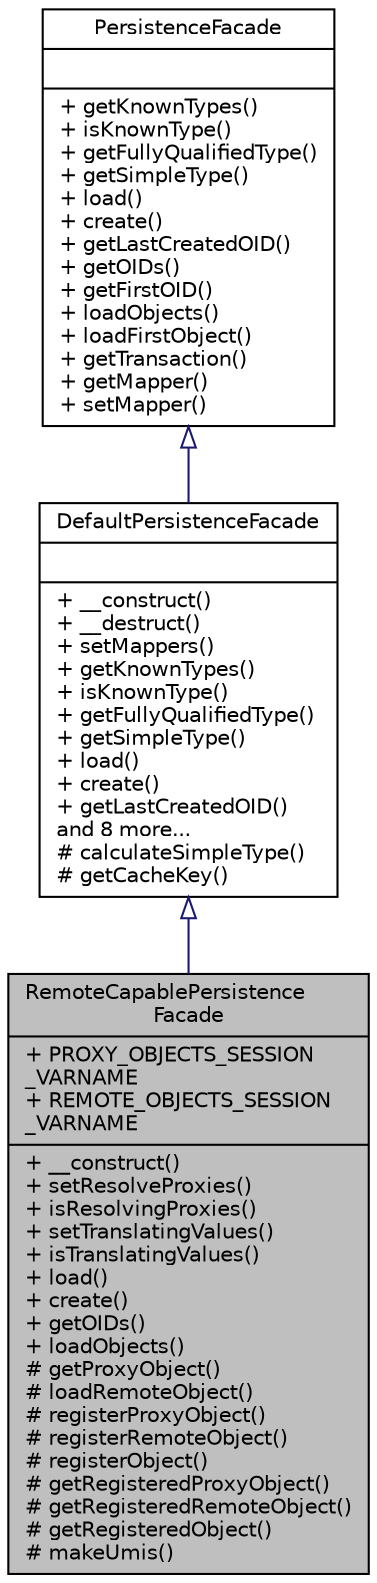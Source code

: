digraph "RemoteCapablePersistenceFacade"
{
  edge [fontname="Helvetica",fontsize="10",labelfontname="Helvetica",labelfontsize="10"];
  node [fontname="Helvetica",fontsize="10",shape=record];
  Node0 [label="{RemoteCapablePersistence\lFacade\n|+ PROXY_OBJECTS_SESSION\l_VARNAME\l+ REMOTE_OBJECTS_SESSION\l_VARNAME\l|+ __construct()\l+ setResolveProxies()\l+ isResolvingProxies()\l+ setTranslatingValues()\l+ isTranslatingValues()\l+ load()\l+ create()\l+ getOIDs()\l+ loadObjects()\l# getProxyObject()\l# loadRemoteObject()\l# registerProxyObject()\l# registerRemoteObject()\l# registerObject()\l# getRegisteredProxyObject()\l# getRegisteredRemoteObject()\l# getRegisteredObject()\l# makeUmis()\l}",height=0.2,width=0.4,color="black", fillcolor="grey75", style="filled", fontcolor="black"];
  Node1 -> Node0 [dir="back",color="midnightblue",fontsize="10",style="solid",arrowtail="onormal",fontname="Helvetica"];
  Node1 [label="{DefaultPersistenceFacade\n||+ __construct()\l+ __destruct()\l+ setMappers()\l+ getKnownTypes()\l+ isKnownType()\l+ getFullyQualifiedType()\l+ getSimpleType()\l+ load()\l+ create()\l+ getLastCreatedOID()\land 8 more...\l# calculateSimpleType()\l# getCacheKey()\l}",height=0.2,width=0.4,color="black", fillcolor="white", style="filled",URL="$classwcmf_1_1lib_1_1persistence_1_1impl_1_1_default_persistence_facade.html",tooltip="Default PersistenceFacade implementation. "];
  Node2 -> Node1 [dir="back",color="midnightblue",fontsize="10",style="solid",arrowtail="onormal",fontname="Helvetica"];
  Node2 [label="{PersistenceFacade\n||+ getKnownTypes()\l+ isKnownType()\l+ getFullyQualifiedType()\l+ getSimpleType()\l+ load()\l+ create()\l+ getLastCreatedOID()\l+ getOIDs()\l+ getFirstOID()\l+ loadObjects()\l+ loadFirstObject()\l+ getTransaction()\l+ getMapper()\l+ setMapper()\l}",height=0.2,width=0.4,color="black", fillcolor="white", style="filled",URL="$interfacewcmf_1_1lib_1_1persistence_1_1_persistence_facade.html",tooltip="PersistenceFacade defines the interface for PersistenceFacade implementations. "];
}
